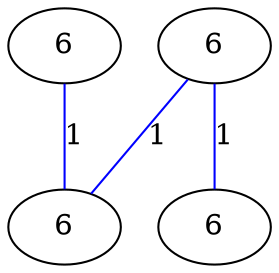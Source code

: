 graph G {
	0 [label="6"];
	1 [label="6"];
	2 [label="6"];
	3 [label="6"];
	0 -- 3 [label="1", color=blue];
	1 -- 2 [label="1", color=blue];
	1 -- 3 [label="1", color=blue];
}